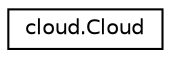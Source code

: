 digraph "Graphical Class Hierarchy"
{
  edge [fontname="Helvetica",fontsize="10",labelfontname="Helvetica",labelfontsize="10"];
  node [fontname="Helvetica",fontsize="10",shape=record];
  rankdir="LR";
  Node1 [label="cloud.Cloud",height=0.2,width=0.4,color="black", fillcolor="white", style="filled",URL="$classcloud_1_1Cloud.html",tooltip="CLoud is a class that implements a cloud image onto the screen. "];
}
